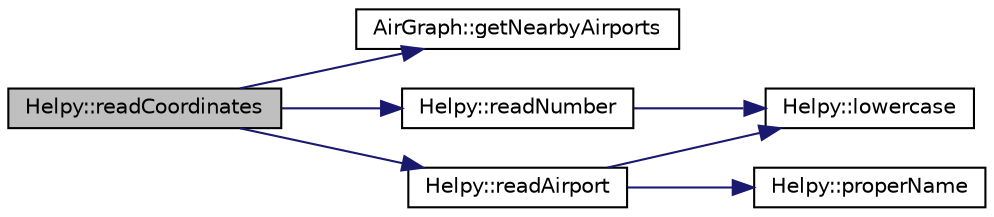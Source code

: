 digraph "Helpy::readCoordinates"
{
 // LATEX_PDF_SIZE
  edge [fontname="Helvetica",fontsize="10",labelfontname="Helvetica",labelfontsize="10"];
  node [fontname="Helvetica",fontsize="10",shape=record];
  rankdir="LR";
  Node1 [label="Helpy::readCoordinates",height=0.2,width=0.4,color="black", fillcolor="grey75", style="filled", fontcolor="black",tooltip="reads coordinates from the console and displays the airports nearest that location @complexity O(n^2)"];
  Node1 -> Node2 [color="midnightblue",fontsize="10",style="solid",fontname="Helvetica"];
  Node2 [label="AirGraph::getNearbyAirports",height=0.2,width=0.4,color="black", fillcolor="white", style="filled",URL="$classAirGraph.html#a4893275d263f5d39b6c38e26d465a24a",tooltip="gets the Airports nearest the location defined by the pair (lat, lon) @complexity O(|V|)"];
  Node1 -> Node3 [color="midnightblue",fontsize="10",style="solid",fontname="Helvetica"];
  Node3 [label="Helpy::readAirport",height=0.2,width=0.4,color="black", fillcolor="white", style="filled",URL="$classHelpy.html#a07cfd0c52c5be6cea63f5c39161ddaea",tooltip="reads the code/name of an airport from the console @complexity O(n)"];
  Node3 -> Node4 [color="midnightblue",fontsize="10",style="solid",fontname="Helvetica"];
  Node4 [label="Helpy::lowercase",height=0.2,width=0.4,color="black", fillcolor="white", style="filled",URL="$classHelpy.html#a555c23037bdcba9c140448908cb67c34",tooltip="turns all the characters of a string into lowercase or uppercase @complexity O(n)"];
  Node3 -> Node5 [color="midnightblue",fontsize="10",style="solid",fontname="Helvetica"];
  Node5 [label="Helpy::properName",height=0.2,width=0.4,color="black", fillcolor="white", style="filled",URL="$classHelpy.html#ada23e5d42122289d1fa0d21ba080ec54",tooltip="takes a user inputted string and modifies it so that it becomes well-written @complexity O(n)"];
  Node1 -> Node6 [color="midnightblue",fontsize="10",style="solid",fontname="Helvetica"];
  Node6 [label="Helpy::readNumber",height=0.2,width=0.4,color="black", fillcolor="white", style="filled",URL="$classHelpy.html#ab7d64ab16c804e5e5ecaa87246bc82a6",tooltip="reads a number from the console @complexity O(n^2)"];
  Node6 -> Node4 [color="midnightblue",fontsize="10",style="solid",fontname="Helvetica"];
}
